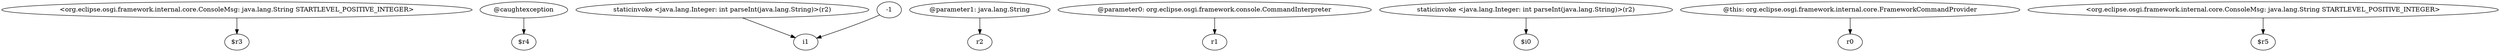 digraph g {
0[label="<org.eclipse.osgi.framework.internal.core.ConsoleMsg: java.lang.String STARTLEVEL_POSITIVE_INTEGER>"]
1[label="$r3"]
0->1[label=""]
2[label="@caughtexception"]
3[label="$r4"]
2->3[label=""]
4[label="staticinvoke <java.lang.Integer: int parseInt(java.lang.String)>(r2)"]
5[label="i1"]
4->5[label=""]
6[label="@parameter1: java.lang.String"]
7[label="r2"]
6->7[label=""]
8[label="@parameter0: org.eclipse.osgi.framework.console.CommandInterpreter"]
9[label="r1"]
8->9[label=""]
10[label="-1"]
10->5[label=""]
11[label="staticinvoke <java.lang.Integer: int parseInt(java.lang.String)>(r2)"]
12[label="$i0"]
11->12[label=""]
13[label="@this: org.eclipse.osgi.framework.internal.core.FrameworkCommandProvider"]
14[label="r0"]
13->14[label=""]
15[label="<org.eclipse.osgi.framework.internal.core.ConsoleMsg: java.lang.String STARTLEVEL_POSITIVE_INTEGER>"]
16[label="$r5"]
15->16[label=""]
}